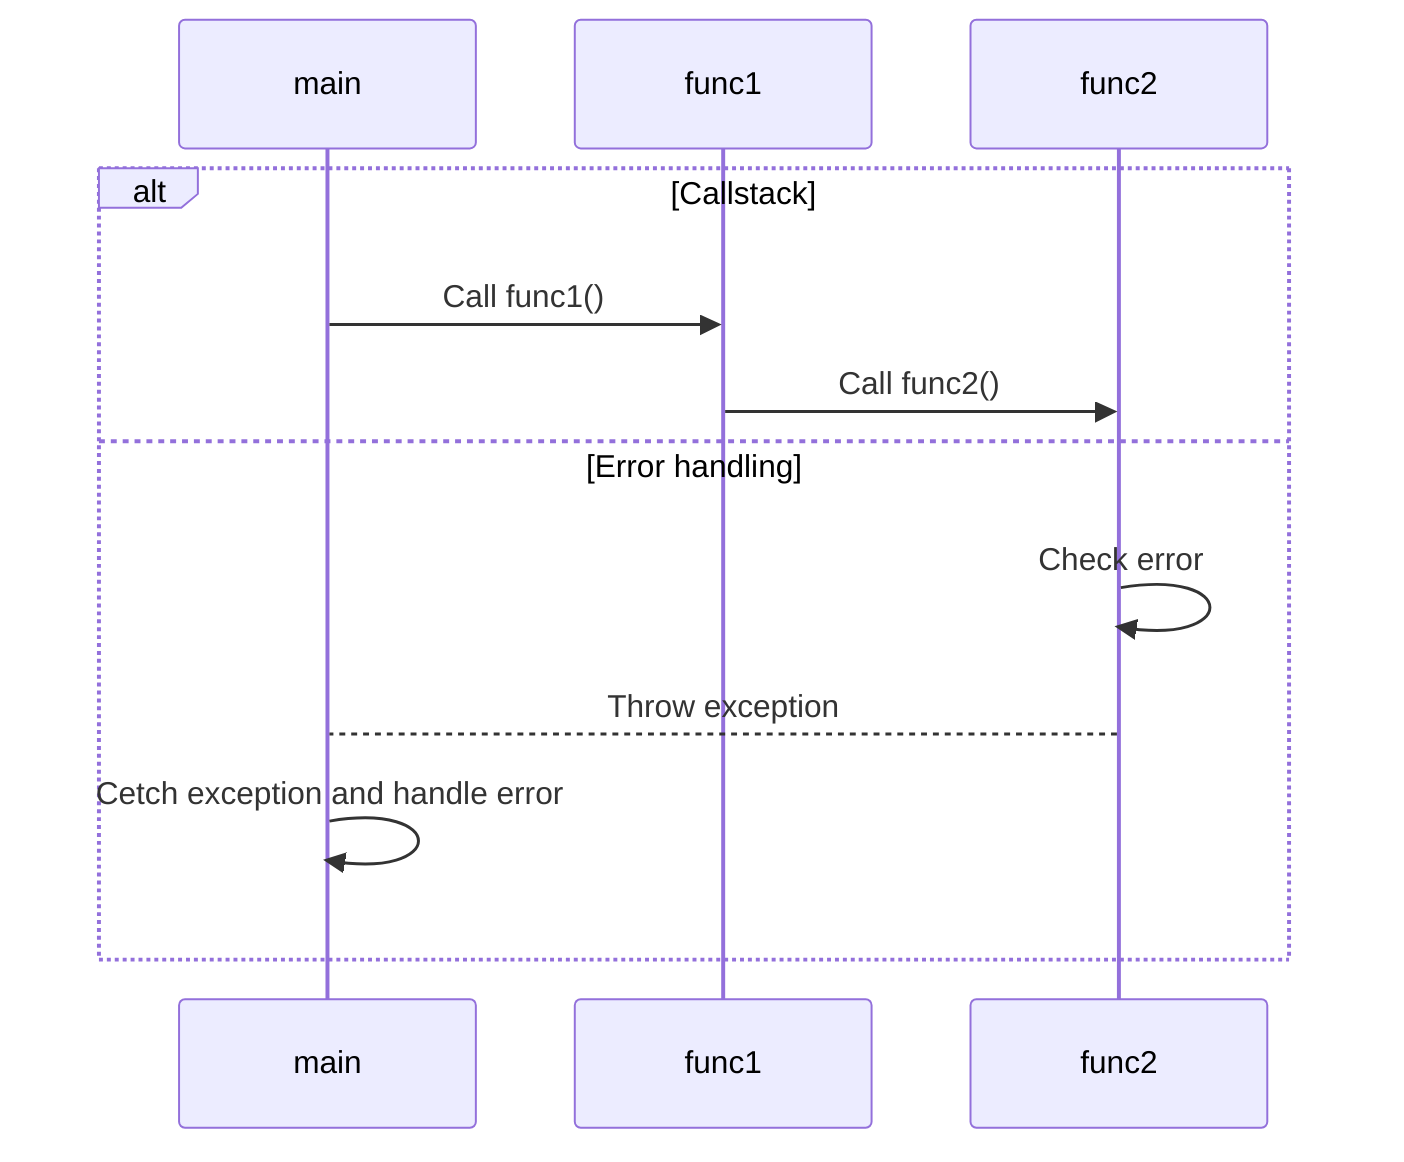 sequenceDiagram
  alt Callstack
    main ->> func1: Call func1()
    func1 ->> func2: Call func2()
  else Error handling
    func2 ->> func2: Check error
    func2 --> main: Throw exception
    main ->> main: Cetch exception and handle error
  end